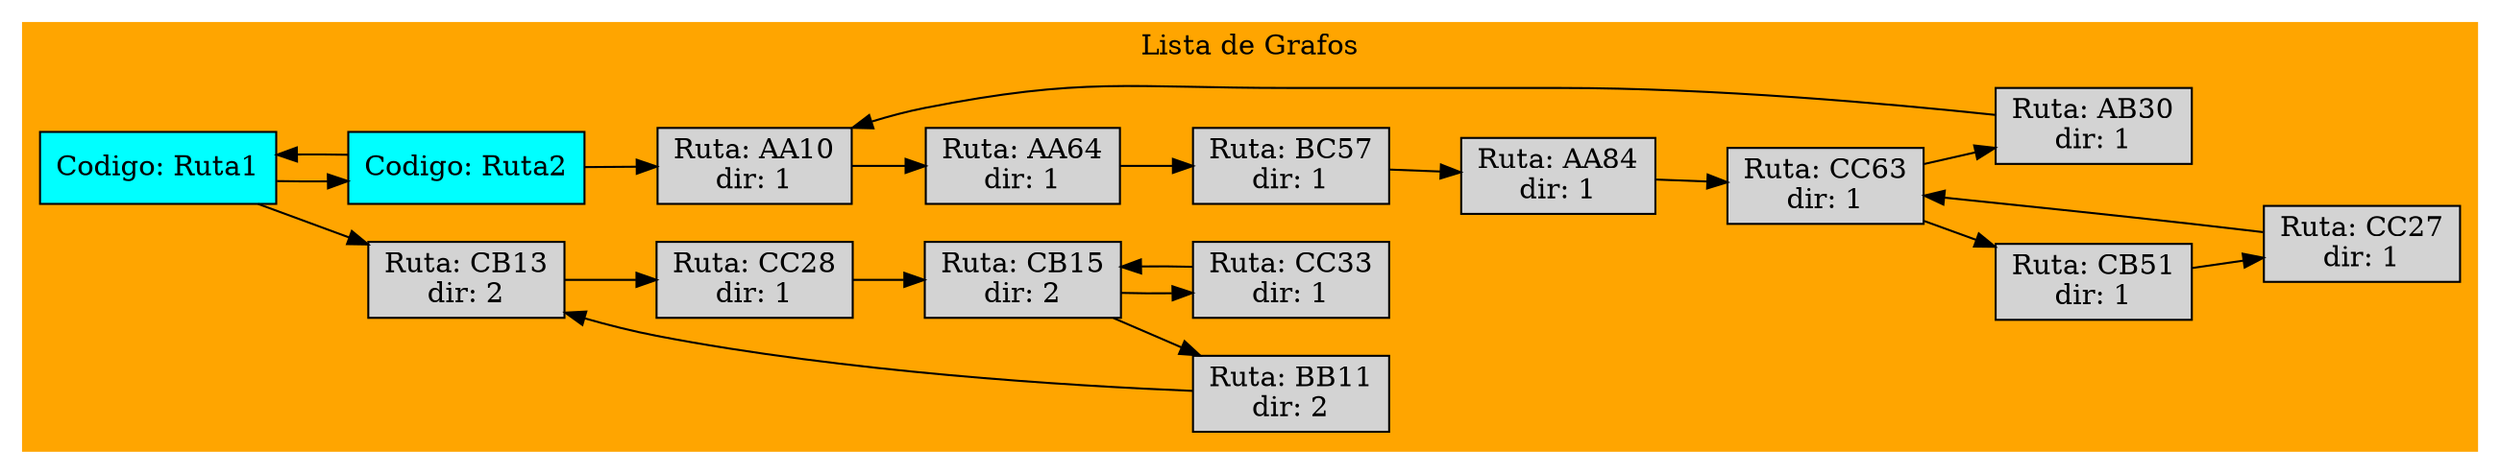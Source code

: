 digraph structs {
 rankdir=LR;
node [shape=record];
 subgraph cluster_1 {
node [style=filled];
"NodoL0"
[ label=" Codigo: Ruta1",fillcolor=cyan];"NodoGRuta1CB13"
[ label=" Ruta: CB13&#92;ndir: 1"];
"NodoGRuta1CC28"
[ label=" Ruta: CC28&#92;ndir: 1"];
"NodoGRuta1CB15"
[ label=" Ruta: CB15&#92;ndir: 1"];
"NodoGRuta1CC33"
[ label=" Ruta: CC33&#92;ndir: 1"];
"NodoGRuta1CB15"
[ label=" Ruta: CB15&#92;ndir: 2"];
"NodoGRuta1BB11"
[ label=" Ruta: BB11&#92;ndir: 2"];
"NodoGRuta1CB13"
[ label=" Ruta: CB13&#92;ndir: 2"];
"NodoL1"
[ label=" Codigo: Ruta2",fillcolor=cyan];"NodoGRuta2AA10"
[ label=" Ruta: AA10&#92;ndir: 1"];
"NodoGRuta2AA64"
[ label=" Ruta: AA64&#92;ndir: 1"];
"NodoGRuta2BC57"
[ label=" Ruta: BC57&#92;ndir: 1"];
"NodoGRuta2AA84"
[ label=" Ruta: AA84&#92;ndir: 1"];
"NodoGRuta2CC63"
[ label=" Ruta: CC63&#92;ndir: 1"];
"NodoGRuta2CB51"
[ label=" Ruta: CB51&#92;ndir: 1"];
"NodoGRuta2CC27"
[ label=" Ruta: CC27&#92;ndir: 1"];
"NodoGRuta2CC63"
[ label=" Ruta: CC63&#92;ndir: 1"];
"NodoGRuta2AB30"
[ label=" Ruta: AB30&#92;ndir: 1"];
"NodoGRuta2AA10"
[ label=" Ruta: AA10&#92;ndir: 1"];
NodoL0 -> NodoL1;NodoL1 -> NodoL0;NodoL0 -> NodoGRuta1CB13;NodoGRuta1CB13 -> NodoGRuta1CC28;NodoGRuta1CC28 -> NodoGRuta1CB15;NodoGRuta1CB15 -> NodoGRuta1CC33;NodoGRuta1CC33 -> NodoGRuta1CB15;NodoGRuta1CB15 -> NodoGRuta1BB11;NodoGRuta1BB11 -> NodoGRuta1CB13;NodoL1 -> NodoGRuta2AA10;NodoGRuta2AA10 -> NodoGRuta2AA64;NodoGRuta2AA64 -> NodoGRuta2BC57;NodoGRuta2BC57 -> NodoGRuta2AA84;NodoGRuta2AA84 -> NodoGRuta2CC63;NodoGRuta2CC63 -> NodoGRuta2CB51;NodoGRuta2CB51 -> NodoGRuta2CC27;NodoGRuta2CC27 -> NodoGRuta2CC63;NodoGRuta2CC63 -> NodoGRuta2AB30;NodoGRuta2AB30 -> NodoGRuta2AA10;color="orange"
style ="filled, bold"
label ="Lista de Grafos"
}
}